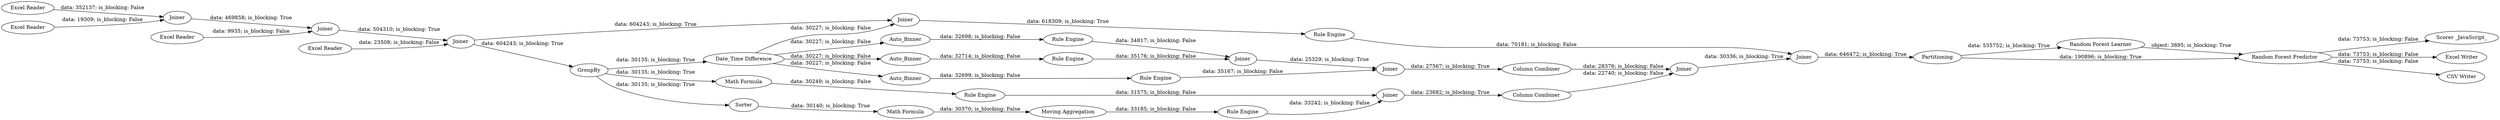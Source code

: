digraph {
	"-6653192948632564836_126" [label="Rule Engine"]
	"-6653192948632564836_130" [label=Joiner]
	"-6653192948632564836_127" [label="Rule Engine"]
	"-6653192948632564836_132" [label="Column Combiner"]
	"-6653192948632564836_135" [label=Joiner]
	"-6653192948632564836_107" [label=Sorter]
	"-6653192948632564836_129" [label=Joiner]
	"-6653192948632564836_6" [label=Joiner]
	"-6653192948632564836_128" [label="Rule Engine"]
	"-6653192948632564836_125" [label=Auto_Binner]
	"-6653192948632564836_105" [label="Scorer _JavaScript_"]
	"-6653192948632564836_120" [label=Joiner]
	"-6653192948632564836_114" [label="Math Formula"]
	"-6653192948632564836_110" [label="Rule Engine"]
	"-6653192948632564836_131" [label="Column Combiner"]
	"-6653192948632564836_8" [label=Joiner]
	"-6653192948632564836_2" [label="Excel Reader"]
	"-6653192948632564836_4" [label="Excel Reader"]
	"-6653192948632564836_122" [label="Date_Time Difference"]
	"-6653192948632564836_7" [label=Joiner]
	"-6653192948632564836_134" [label=Joiner]
	"-6653192948632564836_102" [label="Excel Writer"]
	"-6653192948632564836_9" [label=Partitioning]
	"-6653192948632564836_137" [label="Random Forest Learner"]
	"-6653192948632564836_3" [label="Excel Reader"]
	"-6653192948632564836_124" [label=Auto_Binner]
	"-6653192948632564836_121" [label="Rule Engine"]
	"-6653192948632564836_109" [label="Moving Aggregation"]
	"-6653192948632564836_133" [label=Joiner]
	"-6653192948632564836_123" [label=Auto_Binner]
	"-6653192948632564836_138" [label="Random Forest Predictor"]
	"-6653192948632564836_101" [label="CSV Writer"]
	"-6653192948632564836_108" [label="Math Formula"]
	"-6653192948632564836_116" [label="Rule Engine"]
	"-6653192948632564836_5" [label="Excel Reader"]
	"-6653192948632564836_106" [label=GroupBy]
	"-6653192948632564836_120" -> "-6653192948632564836_121" [label="data: 618309; is_blocking: True"]
	"-6653192948632564836_131" -> "-6653192948632564836_134" [label="data: 28376; is_blocking: False"]
	"-6653192948632564836_134" -> "-6653192948632564836_135" [label="data: 30336; is_blocking: True"]
	"-6653192948632564836_110" -> "-6653192948632564836_133" [label="data: 33242; is_blocking: False"]
	"-6653192948632564836_138" -> "-6653192948632564836_101" [label="data: 73753; is_blocking: False"]
	"-6653192948632564836_138" -> "-6653192948632564836_105" [label="data: 73753; is_blocking: False"]
	"-6653192948632564836_107" -> "-6653192948632564836_108" [label="data: 30140; is_blocking: True"]
	"-6653192948632564836_129" -> "-6653192948632564836_130" [label="data: 25329; is_blocking: True"]
	"-6653192948632564836_122" -> "-6653192948632564836_125" [label="data: 30227; is_blocking: False"]
	"-6653192948632564836_116" -> "-6653192948632564836_133" [label="data: 31575; is_blocking: False"]
	"-6653192948632564836_130" -> "-6653192948632564836_131" [label="data: 27567; is_blocking: True"]
	"-6653192948632564836_122" -> "-6653192948632564836_124" [label="data: 30227; is_blocking: False"]
	"-6653192948632564836_109" -> "-6653192948632564836_110" [label="data: 33185; is_blocking: False"]
	"-6653192948632564836_123" -> "-6653192948632564836_126" [label="data: 32699; is_blocking: False"]
	"-6653192948632564836_126" -> "-6653192948632564836_130" [label="data: 35167; is_blocking: False"]
	"-6653192948632564836_135" -> "-6653192948632564836_9" [label="data: 646472; is_blocking: True"]
	"-6653192948632564836_5" -> "-6653192948632564836_8" [label="data: 23508; is_blocking: False"]
	"-6653192948632564836_137" -> "-6653192948632564836_138" [label="object: 3895; is_blocking: True"]
	"-6653192948632564836_106" -> "-6653192948632564836_107" [label="data: 30135; is_blocking: True"]
	"-6653192948632564836_7" -> "-6653192948632564836_8" [label="data: 504310; is_blocking: True"]
	"-6653192948632564836_106" -> "-6653192948632564836_122" [label="data: 30135; is_blocking: True"]
	"-6653192948632564836_8" -> "-6653192948632564836_120" [label="data: 604243; is_blocking: True"]
	"-6653192948632564836_2" -> "-6653192948632564836_6" [label="data: 352137; is_blocking: False"]
	"-6653192948632564836_9" -> "-6653192948632564836_138" [label="data: 190896; is_blocking: True"]
	"-6653192948632564836_108" -> "-6653192948632564836_109" [label="data: 30370; is_blocking: False"]
	"-6653192948632564836_127" -> "-6653192948632564836_129" [label="data: 34817; is_blocking: False"]
	"-6653192948632564836_122" -> "-6653192948632564836_123" [label="data: 30227; is_blocking: False"]
	"-6653192948632564836_124" -> "-6653192948632564836_127" [label="data: 32698; is_blocking: False"]
	"-6653192948632564836_138" -> "-6653192948632564836_102" [label="data: 73753; is_blocking: False"]
	"-6653192948632564836_121" -> "-6653192948632564836_135" [label="data: 70181; is_blocking: False"]
	"-6653192948632564836_122" -> "-6653192948632564836_120" [label="data: 30227; is_blocking: False"]
	"-6653192948632564836_133" -> "-6653192948632564836_132" [label="data: 23682; is_blocking: True"]
	"-6653192948632564836_8" -> "-6653192948632564836_106" [label="data: 604243; is_blocking: True"]
	"-6653192948632564836_9" -> "-6653192948632564836_137" [label="data: 535752; is_blocking: True"]
	"-6653192948632564836_3" -> "-6653192948632564836_6" [label="data: 19309; is_blocking: False"]
	"-6653192948632564836_125" -> "-6653192948632564836_128" [label="data: 32714; is_blocking: False"]
	"-6653192948632564836_6" -> "-6653192948632564836_7" [label="data: 469858; is_blocking: True"]
	"-6653192948632564836_128" -> "-6653192948632564836_129" [label="data: 35176; is_blocking: False"]
	"-6653192948632564836_4" -> "-6653192948632564836_7" [label="data: 9935; is_blocking: False"]
	"-6653192948632564836_114" -> "-6653192948632564836_116" [label="data: 30249; is_blocking: False"]
	"-6653192948632564836_132" -> "-6653192948632564836_134" [label="data: 22740; is_blocking: False"]
	"-6653192948632564836_106" -> "-6653192948632564836_114" [label="data: 30135; is_blocking: True"]
	rankdir=LR
}
